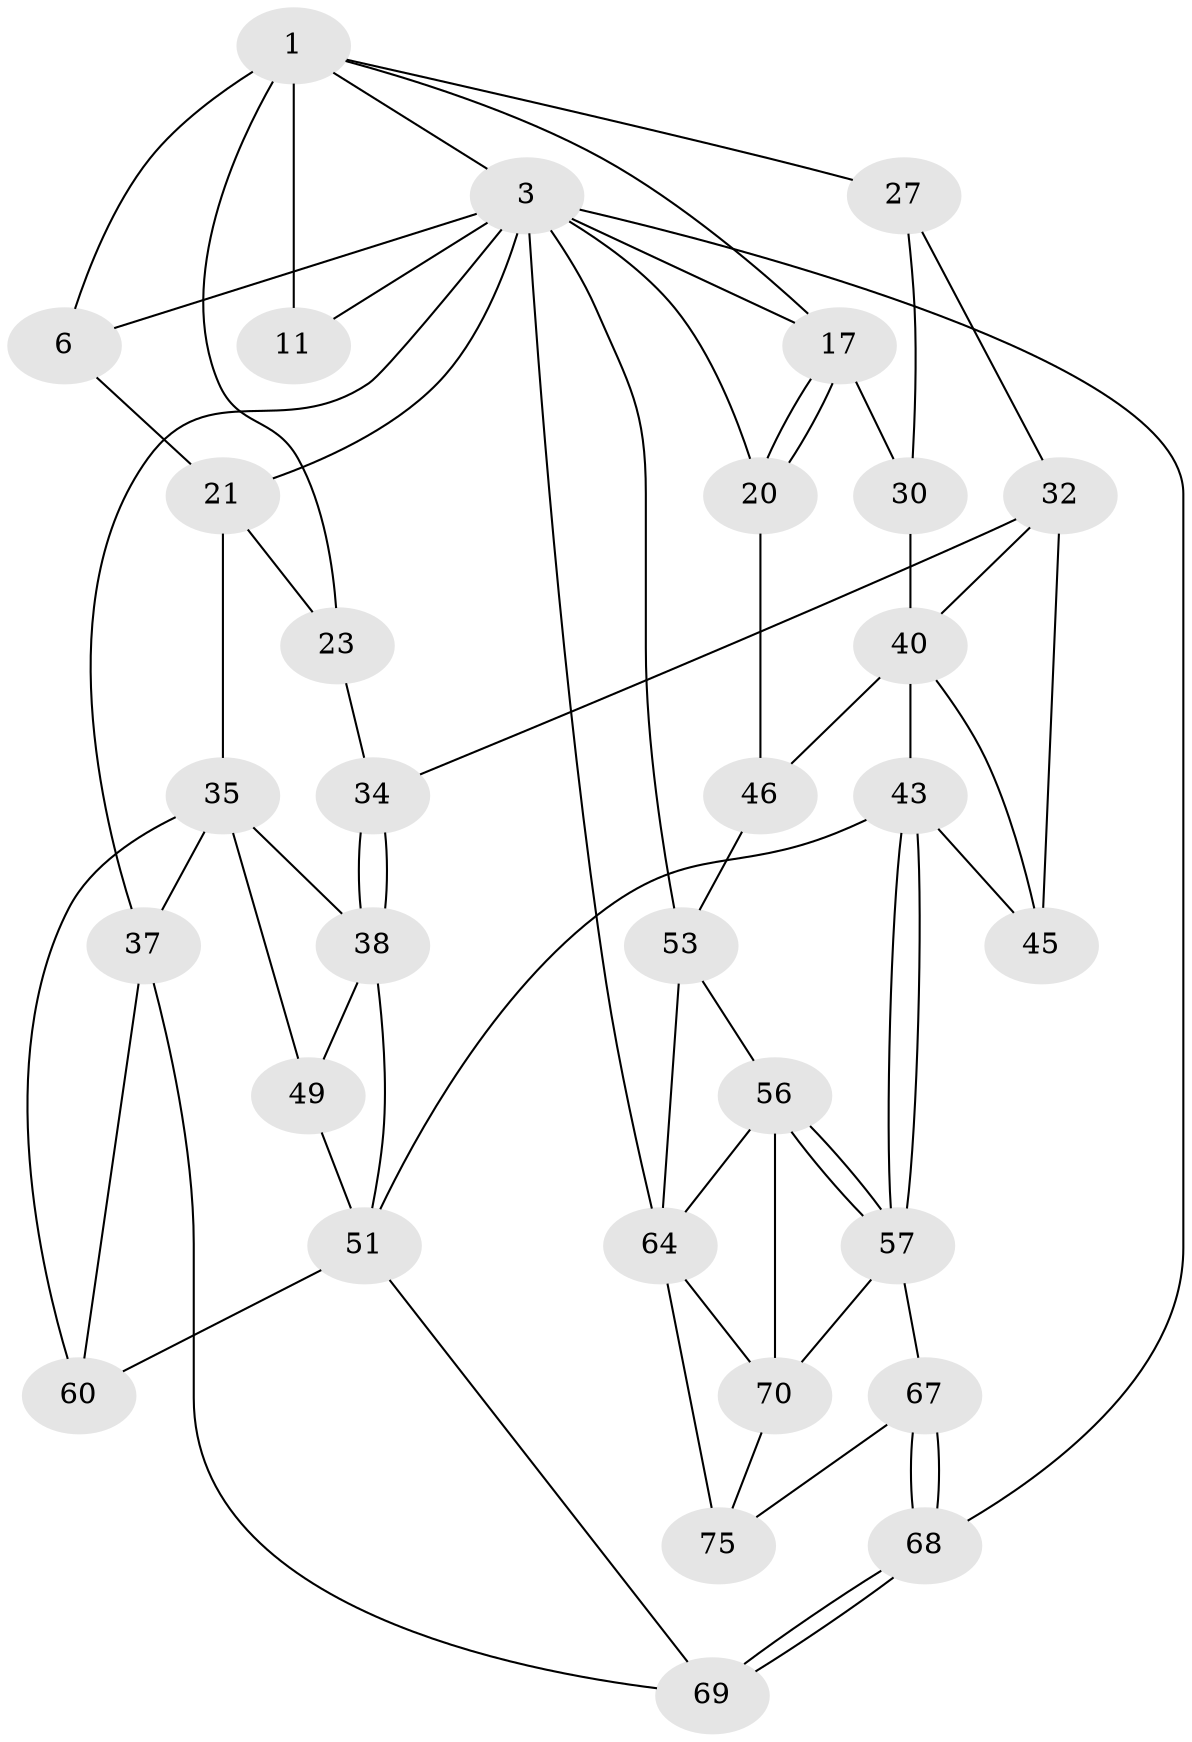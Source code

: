 // original degree distribution, {3: 0.02564102564102564, 4: 0.2564102564102564, 5: 0.48717948717948717, 6: 0.23076923076923078}
// Generated by graph-tools (version 1.1) at 2025/21/03/04/25 18:21:24]
// undirected, 31 vertices, 66 edges
graph export_dot {
graph [start="1"]
  node [color=gray90,style=filled];
  1 [pos="+0.5438703453067297+0",super="+2+8"];
  3 [pos="+1+0",super="+13+4"];
  6 [pos="+0.062384706840049486+0",super="+7+16"];
  11 [pos="+0.7028790929336097+0.06148540890178627"];
  17 [pos="+0.8352468216782238+0.10005650451150004",super="+18"];
  20 [pos="+0.9610350769276772+0.3199364201585374",super="+31"];
  21 [pos="+0.0757886255498793+0.19333524321923748",super="+25"];
  23 [pos="+0.2304508354820294+0.22640823291680398",super="+24"];
  27 [pos="+0.5312177292647613+0.22147157541998097",super="+28"];
  30 [pos="+0.6093565083606178+0.34998767607730735"];
  32 [pos="+0.3663403100136507+0.3698026619931574",super="+33"];
  34 [pos="+0.33798349657969895+0.4014680688898988"];
  35 [pos="+0.093964778232231+0.41705257882444985",super="+36"];
  37 [pos="+0+0.4629780834734991",super="+47"];
  38 [pos="+0.29847296482124036+0.43765513404540884",super="+39"];
  40 [pos="+0.5935470109579252+0.36964002971812654",super="+42+41"];
  43 [pos="+0.5828664206766278+0.6023841271882486",super="+44"];
  45 [pos="+0.49412772245824377+0.535082969534237"];
  46 [pos="+0.8259466940885682+0.419109050911952"];
  49 [pos="+0.1764313042363914+0.6014069669219593"];
  51 [pos="+0.44851993520328876+0.6527911802464853",super="+52+63"];
  53 [pos="+1+0.7348556324592123",super="+54+59"];
  56 [pos="+0.8049176136651897+0.6224276518872336",super="+65"];
  57 [pos="+0.6498988408819216+0.6723163464652341",super="+66"];
  60 [pos="+0.029361528029043123+0.736020590822228",super="+62"];
  64 [pos="+1+0.7929082303431281",super="+72"];
  67 [pos="+0.4622255936511308+1"];
  68 [pos="+0.4602456121933283+1"];
  69 [pos="+0.42323774780243123+1"];
  70 [pos="+0.8000254516147342+0.7709536952768464",super="+73+71"];
  75 [pos="+0.8455725057916268+0.8980496481871529",super="+76"];
  1 -- 3;
  1 -- 11 [weight=2];
  1 -- 17;
  1 -- 6 [weight=2];
  1 -- 23 [weight=2];
  1 -- 27 [weight=2];
  3 -- 11;
  3 -- 17;
  3 -- 68;
  3 -- 37 [weight=2];
  3 -- 6;
  3 -- 20;
  3 -- 53 [weight=2];
  3 -- 21;
  3 -- 64;
  6 -- 21;
  17 -- 20 [weight=2];
  17 -- 20;
  17 -- 30;
  20 -- 46;
  21 -- 35;
  21 -- 23;
  23 -- 34;
  27 -- 30;
  27 -- 32;
  30 -- 40;
  32 -- 34;
  32 -- 45;
  32 -- 40;
  34 -- 38;
  34 -- 38;
  35 -- 38;
  35 -- 49;
  35 -- 60;
  35 -- 37;
  37 -- 69;
  37 -- 60;
  38 -- 51;
  38 -- 49;
  40 -- 43;
  40 -- 46;
  40 -- 45;
  43 -- 57;
  43 -- 57;
  43 -- 51;
  43 -- 45;
  46 -- 53;
  49 -- 51;
  51 -- 60 [weight=2];
  51 -- 69;
  53 -- 56;
  53 -- 64;
  56 -- 57;
  56 -- 57;
  56 -- 64;
  56 -- 70;
  57 -- 67;
  57 -- 70;
  64 -- 75 [weight=2];
  64 -- 70;
  67 -- 68;
  67 -- 68;
  67 -- 75;
  68 -- 69;
  68 -- 69;
  70 -- 75;
}
